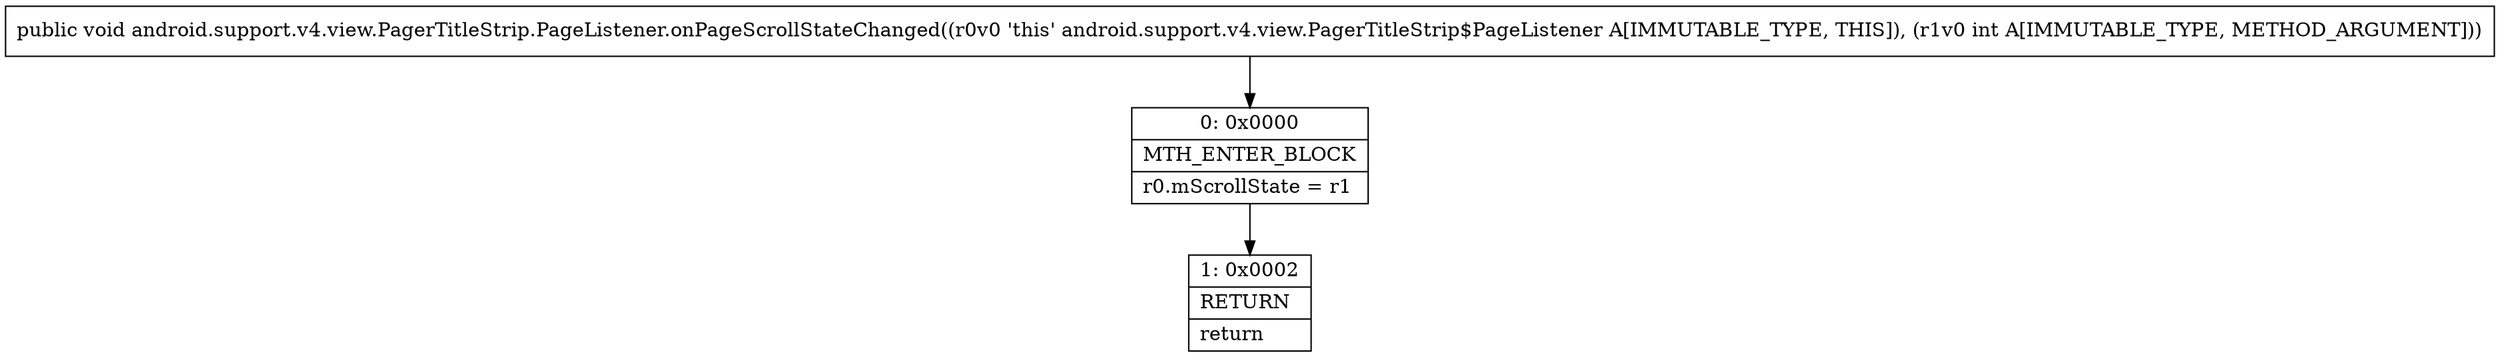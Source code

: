 digraph "CFG forandroid.support.v4.view.PagerTitleStrip.PageListener.onPageScrollStateChanged(I)V" {
Node_0 [shape=record,label="{0\:\ 0x0000|MTH_ENTER_BLOCK\l|r0.mScrollState = r1\l}"];
Node_1 [shape=record,label="{1\:\ 0x0002|RETURN\l|return\l}"];
MethodNode[shape=record,label="{public void android.support.v4.view.PagerTitleStrip.PageListener.onPageScrollStateChanged((r0v0 'this' android.support.v4.view.PagerTitleStrip$PageListener A[IMMUTABLE_TYPE, THIS]), (r1v0 int A[IMMUTABLE_TYPE, METHOD_ARGUMENT])) }"];
MethodNode -> Node_0;
Node_0 -> Node_1;
}

